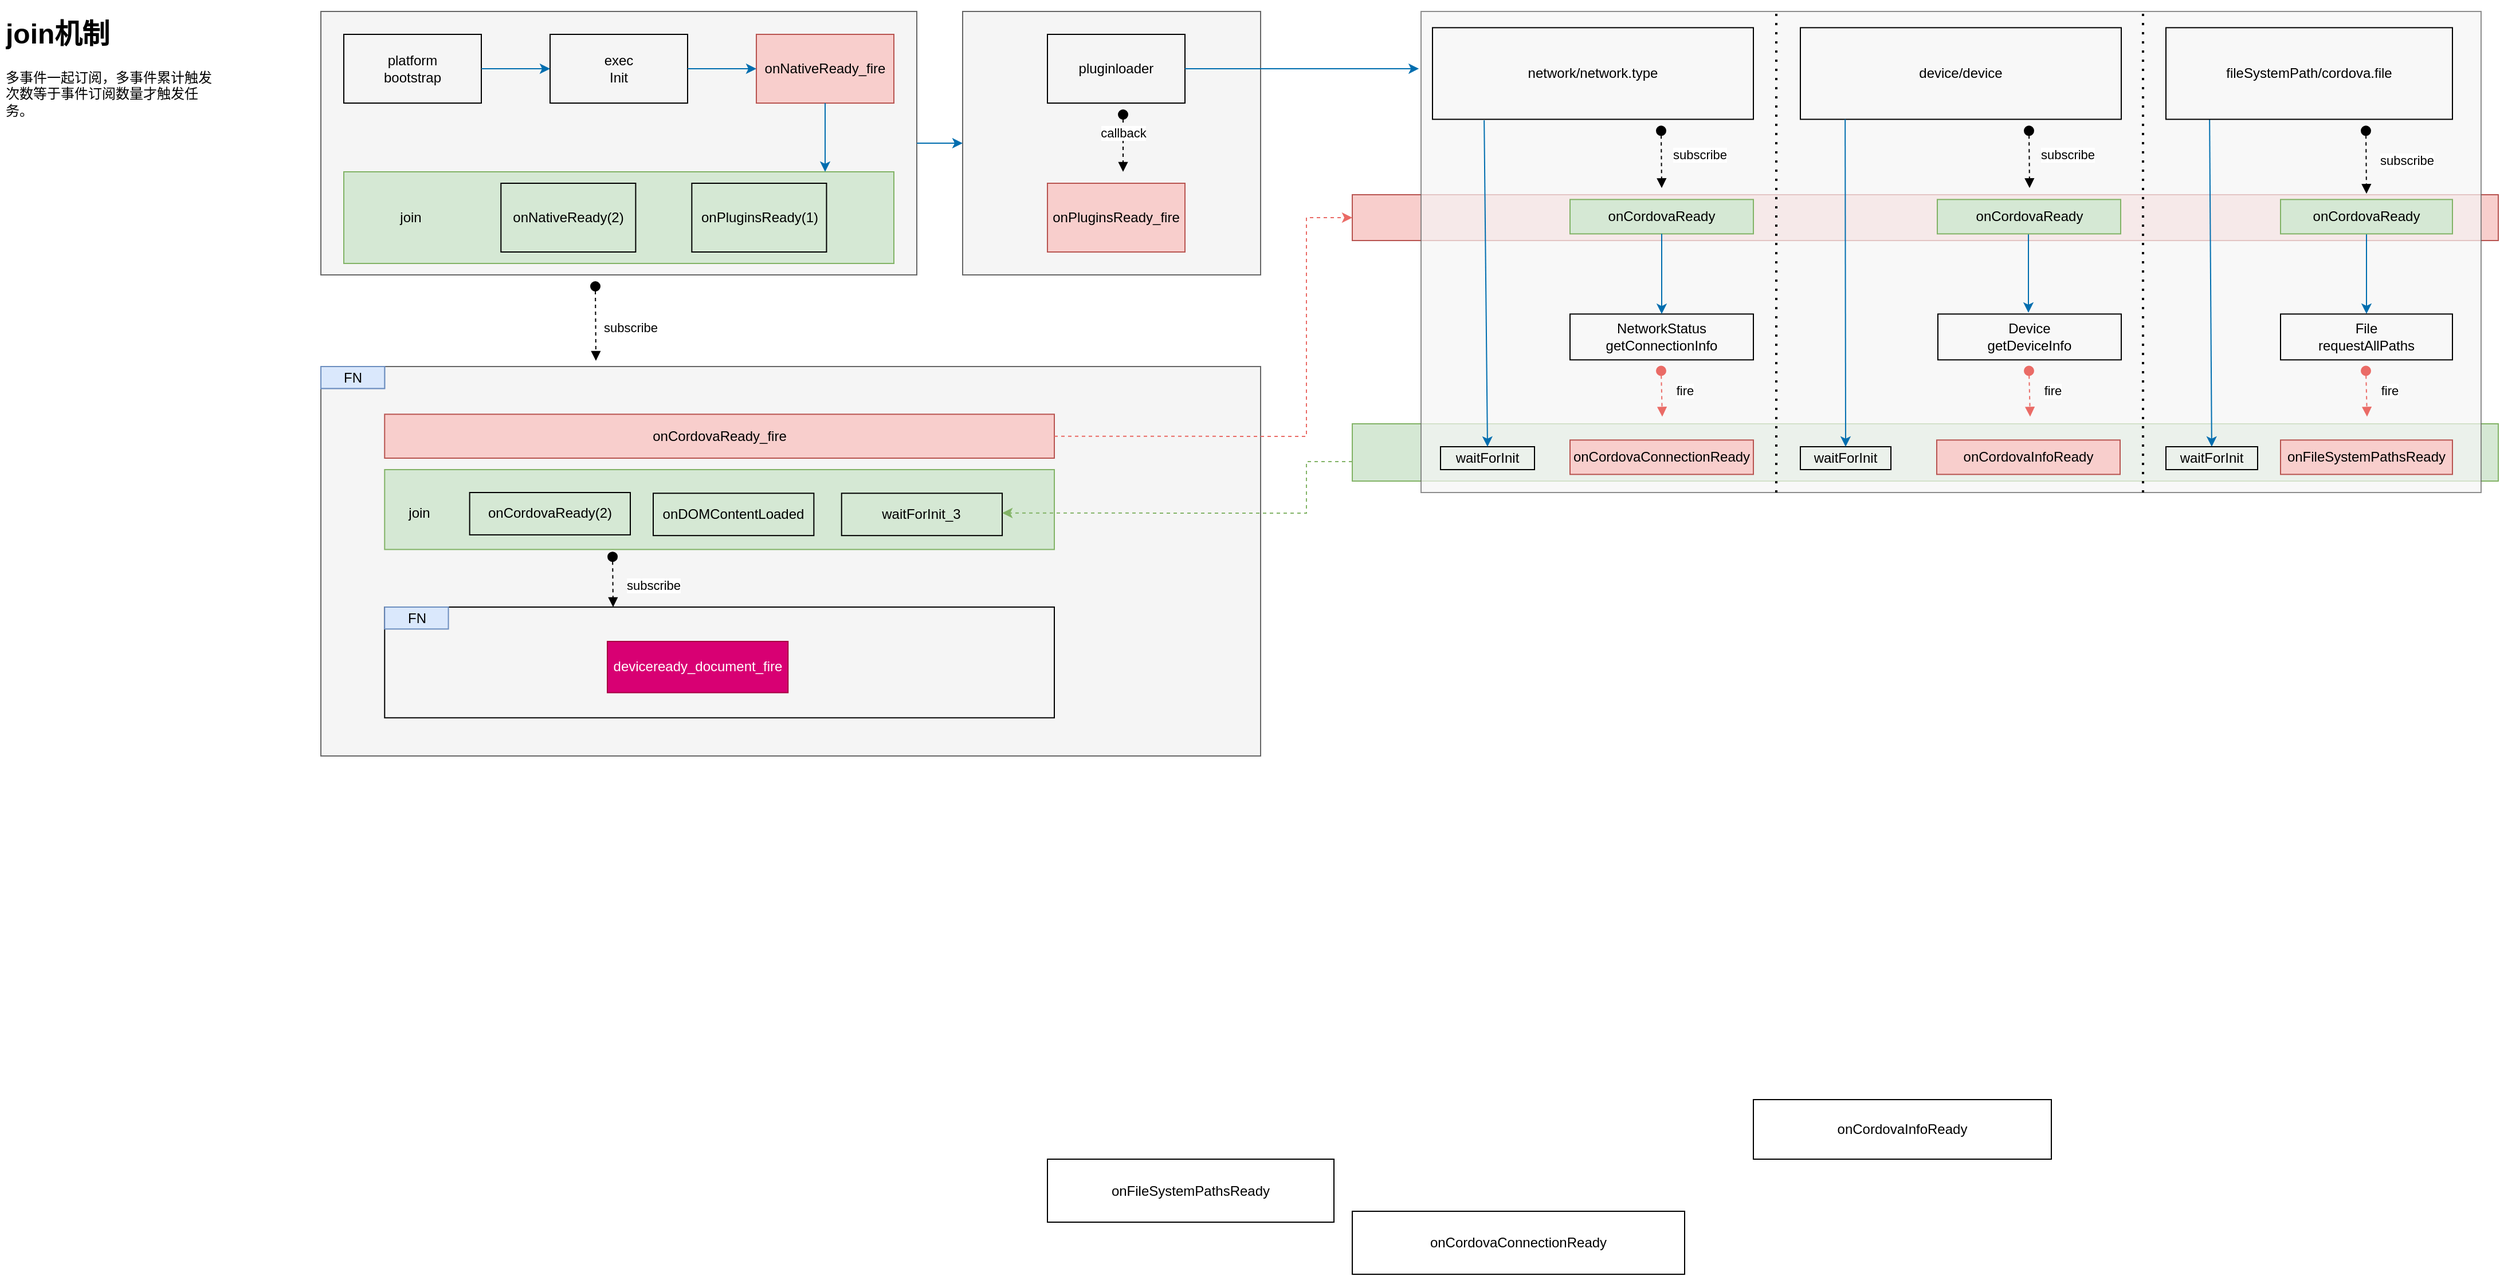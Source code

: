 <mxfile version="16.1.0" type="github">
  <diagram id="kubIPsS-zQuDnJUvl1ML" name="Page-1">
    <mxGraphModel dx="2249" dy="1931" grid="1" gridSize="10" guides="1" tooltips="1" connect="1" arrows="0" fold="1" page="1" pageScale="1" pageWidth="827" pageHeight="1169" math="0" shadow="0">
      <root>
        <mxCell id="0" />
        <mxCell id="1" parent="0" />
        <mxCell id="LUgBBV5X2RgzdChjrm3_-90" value="" style="rounded=0;whiteSpace=wrap;html=1;fillColor=#f5f5f5;fontColor=#333333;strokeColor=#666666;" vertex="1" parent="1">
          <mxGeometry x="340" y="-320" width="260" height="230" as="geometry" />
        </mxCell>
        <mxCell id="LUgBBV5X2RgzdChjrm3_-89" value="" style="rounded=0;whiteSpace=wrap;html=1;fillColor=#f5f5f5;fontColor=#333333;strokeColor=#666666;" vertex="1" parent="1">
          <mxGeometry x="-220" y="-320" width="520" height="230" as="geometry" />
        </mxCell>
        <mxCell id="LUgBBV5X2RgzdChjrm3_-8" value="&lt;h1&gt;join机制&lt;/h1&gt;&lt;p&gt;多事件一起订阅，多事件累计触发次数等于事件订阅数量才触发任务。&lt;/p&gt;" style="text;html=1;strokeColor=none;fillColor=none;spacing=5;spacingTop=-20;whiteSpace=wrap;overflow=hidden;rounded=0;" vertex="1" parent="1">
          <mxGeometry x="-500" y="-320" width="190" height="120" as="geometry" />
        </mxCell>
        <mxCell id="LUgBBV5X2RgzdChjrm3_-42" value="subscribe" style="html=1;verticalAlign=bottom;startArrow=oval;startFill=1;endArrow=block;startSize=8;rounded=0;dashed=1;" edge="1" parent="1">
          <mxGeometry x="0.392" y="30" width="60" relative="1" as="geometry">
            <mxPoint x="19.5" y="-80" as="sourcePoint" />
            <mxPoint x="20" y="-15" as="targetPoint" />
            <mxPoint as="offset" />
          </mxGeometry>
        </mxCell>
        <mxCell id="LUgBBV5X2RgzdChjrm3_-46" value="" style="group" vertex="1" connectable="0" parent="1">
          <mxGeometry x="-200" y="-180" width="480" height="80" as="geometry" />
        </mxCell>
        <mxCell id="LUgBBV5X2RgzdChjrm3_-6" value="" style="rounded=0;whiteSpace=wrap;html=1;fillColor=#d5e8d4;strokeColor=#82b366;" vertex="1" parent="LUgBBV5X2RgzdChjrm3_-46">
          <mxGeometry width="480" height="80" as="geometry" />
        </mxCell>
        <mxCell id="LUgBBV5X2RgzdChjrm3_-1" value="onNativeReady(2)" style="rounded=0;whiteSpace=wrap;html=1;fillColor=none;" vertex="1" parent="LUgBBV5X2RgzdChjrm3_-46">
          <mxGeometry x="137.143" y="10" width="117.551" height="60" as="geometry" />
        </mxCell>
        <mxCell id="LUgBBV5X2RgzdChjrm3_-2" value="onPluginsReady(1)" style="rounded=0;whiteSpace=wrap;html=1;fillColor=none;" vertex="1" parent="LUgBBV5X2RgzdChjrm3_-46">
          <mxGeometry x="303.673" y="10" width="117.551" height="60" as="geometry" />
        </mxCell>
        <mxCell id="LUgBBV5X2RgzdChjrm3_-7" value="join" style="text;html=1;strokeColor=none;fillColor=none;align=center;verticalAlign=middle;whiteSpace=wrap;rounded=0;" vertex="1" parent="LUgBBV5X2RgzdChjrm3_-46">
          <mxGeometry x="29.388" y="25" width="58.776" height="30" as="geometry" />
        </mxCell>
        <mxCell id="LUgBBV5X2RgzdChjrm3_-48" value="" style="group" vertex="1" connectable="0" parent="1">
          <mxGeometry x="-200" y="-300" width="440" height="60" as="geometry" />
        </mxCell>
        <mxCell id="LUgBBV5X2RgzdChjrm3_-26" value="onNativeReady_fire" style="rounded=0;whiteSpace=wrap;html=1;fillColor=#f8cecc;strokeColor=#b85450;" vertex="1" parent="LUgBBV5X2RgzdChjrm3_-48">
          <mxGeometry x="360" width="120" height="60" as="geometry" />
        </mxCell>
        <mxCell id="LUgBBV5X2RgzdChjrm3_-27" value="exec&lt;br&gt;Init" style="rounded=0;whiteSpace=wrap;html=1;fillColor=none;" vertex="1" parent="LUgBBV5X2RgzdChjrm3_-48">
          <mxGeometry x="180" width="120" height="60" as="geometry" />
        </mxCell>
        <mxCell id="LUgBBV5X2RgzdChjrm3_-28" value="platform&lt;br&gt;bootstrap" style="rounded=0;whiteSpace=wrap;html=1;fillColor=none;" vertex="1" parent="LUgBBV5X2RgzdChjrm3_-48">
          <mxGeometry width="120" height="60" as="geometry" />
        </mxCell>
        <mxCell id="LUgBBV5X2RgzdChjrm3_-34" style="edgeStyle=orthogonalEdgeStyle;rounded=0;orthogonalLoop=1;jettySize=auto;html=1;entryX=0;entryY=0.5;entryDx=0;entryDy=0;fillColor=#1ba1e2;strokeColor=#006EAF;" edge="1" parent="LUgBBV5X2RgzdChjrm3_-48" source="LUgBBV5X2RgzdChjrm3_-27" target="LUgBBV5X2RgzdChjrm3_-26">
          <mxGeometry relative="1" as="geometry" />
        </mxCell>
        <mxCell id="LUgBBV5X2RgzdChjrm3_-33" style="edgeStyle=orthogonalEdgeStyle;rounded=0;orthogonalLoop=1;jettySize=auto;html=1;entryX=0;entryY=0.5;entryDx=0;entryDy=0;fillColor=#1ba1e2;strokeColor=#006EAF;" edge="1" parent="LUgBBV5X2RgzdChjrm3_-48" source="LUgBBV5X2RgzdChjrm3_-28" target="LUgBBV5X2RgzdChjrm3_-27">
          <mxGeometry relative="1" as="geometry" />
        </mxCell>
        <mxCell id="LUgBBV5X2RgzdChjrm3_-51" value="onFileSystemPathsReady" style="rounded=0;whiteSpace=wrap;html=1;fillColor=none;" vertex="1" parent="1">
          <mxGeometry x="414" y="682" width="250" height="55" as="geometry" />
        </mxCell>
        <mxCell id="LUgBBV5X2RgzdChjrm3_-63" value="onCordovaConnectionReady" style="rounded=0;whiteSpace=wrap;html=1;fillColor=none;" vertex="1" parent="1">
          <mxGeometry x="680" y="727.5" width="290" height="55" as="geometry" />
        </mxCell>
        <mxCell id="LUgBBV5X2RgzdChjrm3_-74" value="onCordovaInfoReady" style="rounded=0;whiteSpace=wrap;html=1;fillColor=none;" vertex="1" parent="1">
          <mxGeometry x="1030" y="630" width="260" height="52" as="geometry" />
        </mxCell>
        <mxCell id="LUgBBV5X2RgzdChjrm3_-35" value="onPluginsReady_fire" style="rounded=0;whiteSpace=wrap;html=1;fillColor=#f8cecc;strokeColor=#b85450;" vertex="1" parent="1">
          <mxGeometry x="414" y="-170" width="120" height="60" as="geometry" />
        </mxCell>
        <mxCell id="LUgBBV5X2RgzdChjrm3_-36" value="pluginloader" style="rounded=0;whiteSpace=wrap;html=1;fillColor=none;" vertex="1" parent="1">
          <mxGeometry x="414" y="-300" width="120" height="60" as="geometry" />
        </mxCell>
        <mxCell id="LUgBBV5X2RgzdChjrm3_-45" value="callback" style="html=1;verticalAlign=bottom;startArrow=oval;startFill=1;endArrow=block;startSize=8;rounded=0;dashed=1;" edge="1" parent="1">
          <mxGeometry width="60" relative="1" as="geometry">
            <mxPoint x="480" y="-230" as="sourcePoint" />
            <mxPoint x="480" y="-180" as="targetPoint" />
          </mxGeometry>
        </mxCell>
        <mxCell id="LUgBBV5X2RgzdChjrm3_-84" value="" style="rounded=0;whiteSpace=wrap;html=1;fillColor=#f5f5f5;fontColor=#333333;strokeColor=#666666;" vertex="1" parent="1">
          <mxGeometry x="-220" y="-10" width="820" height="340" as="geometry" />
        </mxCell>
        <mxCell id="LUgBBV5X2RgzdChjrm3_-13" value="FN" style="text;html=1;strokeColor=#6c8ebf;fillColor=#dae8fc;align=center;verticalAlign=middle;whiteSpace=wrap;rounded=0;" vertex="1" parent="1">
          <mxGeometry x="-220" y="-10" width="55.636" height="19.167" as="geometry" />
        </mxCell>
        <mxCell id="LUgBBV5X2RgzdChjrm3_-14" value="onCordovaReady_fire" style="rounded=0;whiteSpace=wrap;html=1;fillColor=#f8cecc;strokeColor=#b85450;" vertex="1" parent="1">
          <mxGeometry x="-164.37" y="31.66" width="584.37" height="38.33" as="geometry" />
        </mxCell>
        <mxCell id="LUgBBV5X2RgzdChjrm3_-17" value="" style="rounded=0;whiteSpace=wrap;html=1;fillColor=#d5e8d4;strokeColor=#82b366;" vertex="1" parent="1">
          <mxGeometry x="-164.36" y="80" width="584.36" height="69.72" as="geometry" />
        </mxCell>
        <mxCell id="LUgBBV5X2RgzdChjrm3_-18" value="onCordovaReady(2)" style="rounded=0;whiteSpace=wrap;html=1;fillColor=none;" vertex="1" parent="1">
          <mxGeometry x="-90.18" y="100" width="140.18" height="36.94" as="geometry" />
        </mxCell>
        <mxCell id="LUgBBV5X2RgzdChjrm3_-20" value="join" style="text;html=1;strokeColor=none;fillColor=none;align=center;verticalAlign=middle;whiteSpace=wrap;rounded=0;" vertex="1" parent="1">
          <mxGeometry x="-162.127" y="108.194" width="55.636" height="19.167" as="geometry" />
        </mxCell>
        <mxCell id="LUgBBV5X2RgzdChjrm3_-22" value="" style="rounded=0;whiteSpace=wrap;html=1;fillColor=none;" vertex="1" parent="1">
          <mxGeometry x="-164.36" y="200" width="584.36" height="96.67" as="geometry" />
        </mxCell>
        <mxCell id="LUgBBV5X2RgzdChjrm3_-23" value="FN" style="text;html=1;strokeColor=#6c8ebf;fillColor=#dae8fc;align=center;verticalAlign=middle;whiteSpace=wrap;rounded=0;" vertex="1" parent="1">
          <mxGeometry x="-164.363" y="199.996" width="55.636" height="19.167" as="geometry" />
        </mxCell>
        <mxCell id="LUgBBV5X2RgzdChjrm3_-43" value="subscribe" style="html=1;verticalAlign=bottom;startArrow=oval;startFill=1;endArrow=block;startSize=8;rounded=0;dashed=1;" edge="1" parent="1">
          <mxGeometry x="0.561" y="35" width="60" relative="1" as="geometry">
            <mxPoint x="34.536" y="156.111" as="sourcePoint" />
            <mxPoint x="35" y="200" as="targetPoint" />
            <mxPoint as="offset" />
          </mxGeometry>
        </mxCell>
        <mxCell id="LUgBBV5X2RgzdChjrm3_-25" value="deviceready_document_fire" style="rounded=0;whiteSpace=wrap;html=1;fillColor=#d80073;strokeColor=#A50040;fontColor=#ffffff;" vertex="1" parent="1">
          <mxGeometry x="29.997" y="230.001" width="157.636" height="44.722" as="geometry" />
        </mxCell>
        <mxCell id="LUgBBV5X2RgzdChjrm3_-85" value="FN" style="text;html=1;strokeColor=#6c8ebf;fillColor=#dae8fc;align=center;verticalAlign=middle;whiteSpace=wrap;rounded=0;" vertex="1" parent="1">
          <mxGeometry x="-220" y="-10" width="55.636" height="19.167" as="geometry" />
        </mxCell>
        <mxCell id="LUgBBV5X2RgzdChjrm3_-97" value="&lt;span style=&quot;font-family: &amp;#34;helvetica&amp;#34;&quot;&gt;onDOMContentLoaded&lt;/span&gt;" style="rounded=0;whiteSpace=wrap;html=1;fillColor=none;" vertex="1" parent="1">
          <mxGeometry x="70" y="100.64" width="140.18" height="36.94" as="geometry" />
        </mxCell>
        <mxCell id="LUgBBV5X2RgzdChjrm3_-98" value="waitForInit_3" style="rounded=0;whiteSpace=wrap;html=1;fillColor=none;" vertex="1" parent="1">
          <mxGeometry x="234.36" y="100.64" width="140.18" height="36.94" as="geometry" />
        </mxCell>
        <mxCell id="LUgBBV5X2RgzdChjrm3_-100" value="" style="endArrow=classic;html=1;rounded=0;dashed=1;strokeColor=#EA6B66;exitX=1;exitY=0.5;exitDx=0;exitDy=0;entryX=0;entryY=0.5;entryDx=0;entryDy=0;" edge="1" parent="1" source="LUgBBV5X2RgzdChjrm3_-14" target="LUgBBV5X2RgzdChjrm3_-99">
          <mxGeometry width="50" height="50" relative="1" as="geometry">
            <mxPoint x="490" y="100" as="sourcePoint" />
            <mxPoint x="540" y="50" as="targetPoint" />
            <Array as="points">
              <mxPoint x="640" y="51" />
              <mxPoint x="640" y="-60" />
              <mxPoint x="640" y="-140" />
            </Array>
          </mxGeometry>
        </mxCell>
        <mxCell id="LUgBBV5X2RgzdChjrm3_-102" value="" style="endArrow=classic;html=1;rounded=0;strokeColor=#006EAF;exitX=0.5;exitY=1;exitDx=0;exitDy=0;fillColor=#1ba1e2;" edge="1" parent="1" source="LUgBBV5X2RgzdChjrm3_-26">
          <mxGeometry width="50" height="50" relative="1" as="geometry">
            <mxPoint x="190" y="-170" as="sourcePoint" />
            <mxPoint x="220" y="-180" as="targetPoint" />
          </mxGeometry>
        </mxCell>
        <mxCell id="LUgBBV5X2RgzdChjrm3_-103" value="" style="endArrow=classic;html=1;rounded=0;strokeColor=#006EAF;exitX=1;exitY=0.5;exitDx=0;exitDy=0;entryX=0;entryY=0.5;entryDx=0;entryDy=0;fillColor=#1ba1e2;" edge="1" parent="1" source="LUgBBV5X2RgzdChjrm3_-89" target="LUgBBV5X2RgzdChjrm3_-90">
          <mxGeometry width="50" height="50" relative="1" as="geometry">
            <mxPoint x="300" y="-170" as="sourcePoint" />
            <mxPoint x="350" y="-220" as="targetPoint" />
          </mxGeometry>
        </mxCell>
        <mxCell id="LUgBBV5X2RgzdChjrm3_-104" value="" style="endArrow=classic;html=1;rounded=0;strokeColor=#006EAF;exitX=1;exitY=0.5;exitDx=0;exitDy=0;entryX=-0.002;entryY=0.119;entryDx=0;entryDy=0;entryPerimeter=0;fillColor=#1ba1e2;" edge="1" parent="1" source="LUgBBV5X2RgzdChjrm3_-36" target="LUgBBV5X2RgzdChjrm3_-91">
          <mxGeometry width="50" height="50" relative="1" as="geometry">
            <mxPoint x="550" y="-250" as="sourcePoint" />
            <mxPoint x="600" y="-300" as="targetPoint" />
          </mxGeometry>
        </mxCell>
        <mxCell id="LUgBBV5X2RgzdChjrm3_-113" value="" style="group" vertex="1" connectable="0" parent="1">
          <mxGeometry x="720" y="-320" width="960" height="420" as="geometry" />
        </mxCell>
        <mxCell id="LUgBBV5X2RgzdChjrm3_-117" value="" style="rounded=0;whiteSpace=wrap;html=1;fillColor=#d5e8d4;strokeColor=#82b366;" vertex="1" parent="LUgBBV5X2RgzdChjrm3_-113">
          <mxGeometry x="-40" y="360" width="1000" height="50" as="geometry" />
        </mxCell>
        <mxCell id="LUgBBV5X2RgzdChjrm3_-99" value="" style="rounded=0;whiteSpace=wrap;html=1;fillColor=#f8cecc;strokeColor=#b85450;" vertex="1" parent="LUgBBV5X2RgzdChjrm3_-113">
          <mxGeometry x="-40" y="160" width="1000" height="40" as="geometry" />
        </mxCell>
        <mxCell id="LUgBBV5X2RgzdChjrm3_-94" value="" style="group;fillColor=#f5f5f5;opacity=70;fontColor=#333333;strokeColor=#666666;container=0;" vertex="1" connectable="0" parent="LUgBBV5X2RgzdChjrm3_-113">
          <mxGeometry x="20" width="925" height="420" as="geometry" />
        </mxCell>
        <mxCell id="LUgBBV5X2RgzdChjrm3_-106" value="" style="endArrow=none;dashed=1;html=1;dashPattern=1 3;strokeWidth=2;rounded=0;" edge="1" parent="LUgBBV5X2RgzdChjrm3_-113">
          <mxGeometry width="50" height="50" relative="1" as="geometry">
            <mxPoint x="650" y="420" as="sourcePoint" />
            <mxPoint x="650" as="targetPoint" />
          </mxGeometry>
        </mxCell>
        <mxCell id="LUgBBV5X2RgzdChjrm3_-107" value="" style="group" vertex="1" connectable="0" parent="LUgBBV5X2RgzdChjrm3_-113">
          <mxGeometry x="20" width="925" height="420" as="geometry" />
        </mxCell>
        <mxCell id="LUgBBV5X2RgzdChjrm3_-91" value="" style="rounded=0;whiteSpace=wrap;html=1;fillColor=none;fontColor=#333333;strokeColor=#666666;opacity=10;" vertex="1" parent="LUgBBV5X2RgzdChjrm3_-107">
          <mxGeometry width="925" height="420" as="geometry" />
        </mxCell>
        <mxCell id="LUgBBV5X2RgzdChjrm3_-105" value="" style="endArrow=none;dashed=1;html=1;dashPattern=1 3;strokeWidth=2;rounded=0;" edge="1" parent="LUgBBV5X2RgzdChjrm3_-107">
          <mxGeometry width="50" height="50" relative="1" as="geometry">
            <mxPoint x="310" y="420" as="sourcePoint" />
            <mxPoint x="310" as="targetPoint" />
          </mxGeometry>
        </mxCell>
        <mxCell id="LUgBBV5X2RgzdChjrm3_-112" value="" style="endArrow=classic;html=1;rounded=0;strokeColor=#006EAF;exitX=0.161;exitY=1.01;exitDx=0;exitDy=0;exitPerimeter=0;fillColor=#1ba1e2;" edge="1" parent="LUgBBV5X2RgzdChjrm3_-107" target="LUgBBV5X2RgzdChjrm3_-76">
          <mxGeometry width="50" height="50" relative="1" as="geometry">
            <mxPoint x="688.08" y="94.0" as="sourcePoint" />
            <mxPoint x="688" y="209.03" as="targetPoint" />
          </mxGeometry>
        </mxCell>
        <mxCell id="LUgBBV5X2RgzdChjrm3_-115" value="" style="endArrow=classic;html=1;rounded=0;strokeColor=#006EAF;exitX=0.5;exitY=1;exitDx=0;exitDy=0;entryX=0.5;entryY=0;entryDx=0;entryDy=0;fillColor=#1ba1e2;" edge="1" parent="LUgBBV5X2RgzdChjrm3_-107">
          <mxGeometry width="50" height="50" relative="1" as="geometry">
            <mxPoint x="530" y="193.0" as="sourcePoint" />
            <mxPoint x="530" y="263.0" as="targetPoint" />
          </mxGeometry>
        </mxCell>
        <mxCell id="LUgBBV5X2RgzdChjrm3_-116" value="" style="endArrow=classic;html=1;rounded=0;strokeColor=#006EAF;exitX=0.5;exitY=1;exitDx=0;exitDy=0;entryX=0.5;entryY=0;entryDx=0;entryDy=0;fillColor=#1ba1e2;" edge="1" parent="LUgBBV5X2RgzdChjrm3_-107">
          <mxGeometry width="50" height="50" relative="1" as="geometry">
            <mxPoint x="825" y="194.0" as="sourcePoint" />
            <mxPoint x="825" y="264.0" as="targetPoint" />
          </mxGeometry>
        </mxCell>
        <mxCell id="LUgBBV5X2RgzdChjrm3_-76" value="waitForInit" style="rounded=0;whiteSpace=wrap;html=1;fillColor=none;" vertex="1" parent="LUgBBV5X2RgzdChjrm3_-107">
          <mxGeometry x="650" y="380" width="80" height="20" as="geometry" />
        </mxCell>
        <mxCell id="LUgBBV5X2RgzdChjrm3_-68" value="waitForInit" style="rounded=0;whiteSpace=wrap;html=1;fillColor=none;" vertex="1" parent="LUgBBV5X2RgzdChjrm3_-107">
          <mxGeometry x="331" y="380" width="79" height="20" as="geometry" />
        </mxCell>
        <mxCell id="LUgBBV5X2RgzdChjrm3_-58" value="waitForInit" style="rounded=0;whiteSpace=wrap;html=1;fillColor=none;" vertex="1" parent="LUgBBV5X2RgzdChjrm3_-107">
          <mxGeometry x="17" y="380" width="82" height="20" as="geometry" />
        </mxCell>
        <mxCell id="LUgBBV5X2RgzdChjrm3_-57" value="network/network.type" style="rounded=0;whiteSpace=wrap;html=1;fillColor=none;" vertex="1" parent="LUgBBV5X2RgzdChjrm3_-113">
          <mxGeometry x="30" y="14.17" width="280" height="80" as="geometry" />
        </mxCell>
        <mxCell id="LUgBBV5X2RgzdChjrm3_-59" value="onCordovaReady" style="rounded=0;whiteSpace=wrap;html=1;fillColor=#d5e8d4;strokeColor=#82b366;" vertex="1" parent="LUgBBV5X2RgzdChjrm3_-113">
          <mxGeometry x="150" y="164.17" width="160" height="30" as="geometry" />
        </mxCell>
        <mxCell id="LUgBBV5X2RgzdChjrm3_-60" value="subscribe" style="html=1;verticalAlign=bottom;startArrow=oval;startFill=1;endArrow=block;startSize=8;rounded=0;dashed=1;" edge="1" parent="LUgBBV5X2RgzdChjrm3_-113">
          <mxGeometry x="0.213" y="33" width="60" relative="1" as="geometry">
            <mxPoint x="229.5" y="104.17" as="sourcePoint" />
            <mxPoint x="230" y="154.17" as="targetPoint" />
            <mxPoint as="offset" />
          </mxGeometry>
        </mxCell>
        <mxCell id="LUgBBV5X2RgzdChjrm3_-62" value="onCordovaConnectionReady" style="rounded=0;whiteSpace=wrap;html=1;fillColor=#f8cecc;strokeColor=#b85450;" vertex="1" parent="LUgBBV5X2RgzdChjrm3_-113">
          <mxGeometry x="150" y="374.17" width="160" height="30" as="geometry" />
        </mxCell>
        <mxCell id="LUgBBV5X2RgzdChjrm3_-65" value="NetworkStatus&lt;br&gt;getConnectionInfo" style="rounded=0;whiteSpace=wrap;html=1;fillColor=none;" vertex="1" parent="LUgBBV5X2RgzdChjrm3_-113">
          <mxGeometry x="150" y="264.17" width="160" height="40" as="geometry" />
        </mxCell>
        <mxCell id="LUgBBV5X2RgzdChjrm3_-67" value="device/device" style="rounded=0;whiteSpace=wrap;html=1;fillColor=none;" vertex="1" parent="LUgBBV5X2RgzdChjrm3_-113">
          <mxGeometry x="351" y="14.17" width="280" height="80" as="geometry" />
        </mxCell>
        <mxCell id="LUgBBV5X2RgzdChjrm3_-69" value="onCordovaReady" style="rounded=0;whiteSpace=wrap;html=1;fillColor=#d5e8d4;strokeColor=#82b366;" vertex="1" parent="LUgBBV5X2RgzdChjrm3_-113">
          <mxGeometry x="470.5" y="164.17" width="160" height="30" as="geometry" />
        </mxCell>
        <mxCell id="LUgBBV5X2RgzdChjrm3_-70" value="subscribe" style="html=1;verticalAlign=bottom;startArrow=oval;startFill=1;endArrow=block;startSize=8;rounded=0;dashed=1;" edge="1" parent="LUgBBV5X2RgzdChjrm3_-113">
          <mxGeometry x="0.213" y="33" width="60" relative="1" as="geometry">
            <mxPoint x="550.5" y="104.17" as="sourcePoint" />
            <mxPoint x="551" y="154.17" as="targetPoint" />
            <mxPoint as="offset" />
          </mxGeometry>
        </mxCell>
        <mxCell id="LUgBBV5X2RgzdChjrm3_-72" value="onCordovaInfoReady" style="rounded=0;whiteSpace=wrap;html=1;fillColor=#f8cecc;strokeColor=#b85450;" vertex="1" parent="LUgBBV5X2RgzdChjrm3_-113">
          <mxGeometry x="470" y="374.17" width="160" height="30" as="geometry" />
        </mxCell>
        <mxCell id="LUgBBV5X2RgzdChjrm3_-73" value="Device&lt;br&gt;getDeviceInfo" style="rounded=0;whiteSpace=wrap;html=1;fillColor=none;" vertex="1" parent="LUgBBV5X2RgzdChjrm3_-113">
          <mxGeometry x="471" y="264.17" width="160" height="40" as="geometry" />
        </mxCell>
        <mxCell id="LUgBBV5X2RgzdChjrm3_-54" value="fire" style="html=1;verticalAlign=bottom;startArrow=oval;startFill=1;endArrow=block;startSize=8;rounded=0;dashed=1;strokeColor=#EA6B66;" edge="1" parent="LUgBBV5X2RgzdChjrm3_-113">
          <mxGeometry x="0.339" y="20" width="60" relative="1" as="geometry">
            <mxPoint x="844.5" y="313.75" as="sourcePoint" />
            <mxPoint x="845.5" y="353.75" as="targetPoint" />
            <mxPoint as="offset" />
          </mxGeometry>
        </mxCell>
        <mxCell id="LUgBBV5X2RgzdChjrm3_-75" value="fileSystemPath/cordova.file" style="rounded=0;whiteSpace=wrap;html=1;fillColor=none;" vertex="1" parent="LUgBBV5X2RgzdChjrm3_-113">
          <mxGeometry x="670" y="14.17" width="250" height="80" as="geometry" />
        </mxCell>
        <mxCell id="LUgBBV5X2RgzdChjrm3_-77" value="subscribe" style="html=1;verticalAlign=bottom;startArrow=oval;startFill=1;endArrow=block;startSize=8;rounded=0;dashed=1;" edge="1" parent="LUgBBV5X2RgzdChjrm3_-113">
          <mxGeometry x="0.284" y="35" width="60" relative="1" as="geometry">
            <mxPoint x="844.5" y="104.17" as="sourcePoint" />
            <mxPoint x="845" y="159.17" as="targetPoint" />
            <mxPoint as="offset" />
          </mxGeometry>
        </mxCell>
        <mxCell id="LUgBBV5X2RgzdChjrm3_-78" value="onCordovaReady" style="rounded=0;whiteSpace=wrap;html=1;fillColor=#d5e8d4;strokeColor=#82b366;" vertex="1" parent="LUgBBV5X2RgzdChjrm3_-113">
          <mxGeometry x="770" y="164.17" width="150" height="30" as="geometry" />
        </mxCell>
        <mxCell id="LUgBBV5X2RgzdChjrm3_-79" value="File&lt;br&gt;requestAllPaths" style="rounded=0;whiteSpace=wrap;html=1;fillColor=none;" vertex="1" parent="LUgBBV5X2RgzdChjrm3_-113">
          <mxGeometry x="770" y="264.17" width="150" height="40" as="geometry" />
        </mxCell>
        <mxCell id="LUgBBV5X2RgzdChjrm3_-80" value="&lt;span&gt;onFileSystemPathsReady&lt;/span&gt;" style="rounded=0;whiteSpace=wrap;html=1;fillColor=#f8cecc;strokeColor=#b85450;" vertex="1" parent="LUgBBV5X2RgzdChjrm3_-113">
          <mxGeometry x="770" y="374.17" width="150" height="30" as="geometry" />
        </mxCell>
        <mxCell id="LUgBBV5X2RgzdChjrm3_-92" value="fire" style="html=1;verticalAlign=bottom;startArrow=oval;startFill=1;endArrow=block;startSize=8;rounded=0;dashed=1;strokeColor=#EA6B66;" edge="1" parent="LUgBBV5X2RgzdChjrm3_-113">
          <mxGeometry x="0.339" y="20" width="60" relative="1" as="geometry">
            <mxPoint x="550.5" y="313.75" as="sourcePoint" />
            <mxPoint x="551.5" y="353.75" as="targetPoint" />
            <mxPoint as="offset" />
          </mxGeometry>
        </mxCell>
        <mxCell id="LUgBBV5X2RgzdChjrm3_-93" value="fire" style="html=1;verticalAlign=bottom;startArrow=oval;startFill=1;endArrow=block;startSize=8;rounded=0;dashed=1;strokeColor=#EA6B66;" edge="1" parent="LUgBBV5X2RgzdChjrm3_-113">
          <mxGeometry x="0.339" y="20" width="60" relative="1" as="geometry">
            <mxPoint x="229.5" y="313.75" as="sourcePoint" />
            <mxPoint x="230.5" y="353.75" as="targetPoint" />
            <mxPoint as="offset" />
          </mxGeometry>
        </mxCell>
        <mxCell id="LUgBBV5X2RgzdChjrm3_-101" value="" style="endArrow=classic;html=1;rounded=0;strokeColor=#006EAF;exitX=0.161;exitY=1.01;exitDx=0;exitDy=0;exitPerimeter=0;entryX=0.5;entryY=0;entryDx=0;entryDy=0;fillColor=#1ba1e2;" edge="1" parent="LUgBBV5X2RgzdChjrm3_-113" source="LUgBBV5X2RgzdChjrm3_-57" target="LUgBBV5X2RgzdChjrm3_-58">
          <mxGeometry width="50" height="50" relative="1" as="geometry">
            <mxPoint x="80" y="170" as="sourcePoint" />
            <mxPoint x="130" y="120" as="targetPoint" />
          </mxGeometry>
        </mxCell>
        <mxCell id="LUgBBV5X2RgzdChjrm3_-111" value="" style="endArrow=classic;html=1;rounded=0;strokeColor=#006EAF;exitX=0.161;exitY=1.01;exitDx=0;exitDy=0;exitPerimeter=0;entryX=0.5;entryY=0;entryDx=0;entryDy=0;fillColor=#1ba1e2;" edge="1" parent="LUgBBV5X2RgzdChjrm3_-113" target="LUgBBV5X2RgzdChjrm3_-68">
          <mxGeometry width="50" height="50" relative="1" as="geometry">
            <mxPoint x="390.08" y="94.17" as="sourcePoint" />
            <mxPoint x="390" y="209.2" as="targetPoint" />
          </mxGeometry>
        </mxCell>
        <mxCell id="LUgBBV5X2RgzdChjrm3_-114" value="" style="endArrow=classic;html=1;rounded=0;strokeColor=#006EAF;exitX=0.5;exitY=1;exitDx=0;exitDy=0;entryX=0.5;entryY=0;entryDx=0;entryDy=0;fillColor=#1ba1e2;" edge="1" parent="LUgBBV5X2RgzdChjrm3_-113" source="LUgBBV5X2RgzdChjrm3_-59" target="LUgBBV5X2RgzdChjrm3_-65">
          <mxGeometry width="50" height="50" relative="1" as="geometry">
            <mxPoint x="230" y="260" as="sourcePoint" />
            <mxPoint x="280" y="210" as="targetPoint" />
          </mxGeometry>
        </mxCell>
        <mxCell id="LUgBBV5X2RgzdChjrm3_-118" value="" style="endArrow=classic;html=1;rounded=0;strokeColor=#82b366;exitX=0;exitY=0.5;exitDx=0;exitDy=0;entryX=1;entryY=0.25;entryDx=0;entryDy=0;fillColor=#d5e8d4;dashed=1;" edge="1" parent="1">
          <mxGeometry width="50" height="50" relative="1" as="geometry">
            <mxPoint x="680" y="73" as="sourcePoint" />
            <mxPoint x="374.54" y="117.875" as="targetPoint" />
            <Array as="points">
              <mxPoint x="640" y="73" />
              <mxPoint x="640" y="118" />
            </Array>
          </mxGeometry>
        </mxCell>
      </root>
    </mxGraphModel>
  </diagram>
</mxfile>
